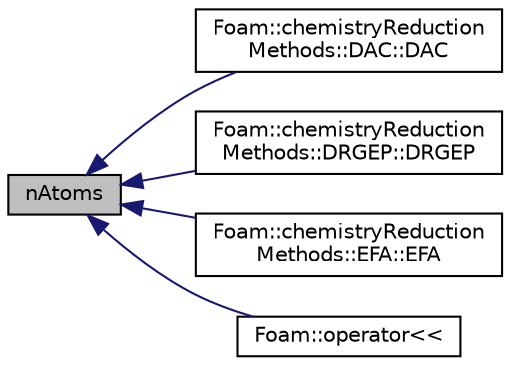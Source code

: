 digraph "nAtoms"
{
  bgcolor="transparent";
  edge [fontname="Helvetica",fontsize="10",labelfontname="Helvetica",labelfontsize="10"];
  node [fontname="Helvetica",fontsize="10",shape=record];
  rankdir="LR";
  Node15 [label="nAtoms",height=0.2,width=0.4,color="black", fillcolor="grey75", style="filled", fontcolor="black"];
  Node15 -> Node16 [dir="back",color="midnightblue",fontsize="10",style="solid",fontname="Helvetica"];
  Node16 [label="Foam::chemistryReduction\lMethods::DAC::DAC",height=0.2,width=0.4,color="black",URL="$a31073.html#a97e71408a55ea6177a0d4b36e0b05405",tooltip="Construct from components. "];
  Node15 -> Node17 [dir="back",color="midnightblue",fontsize="10",style="solid",fontname="Helvetica"];
  Node17 [label="Foam::chemistryReduction\lMethods::DRGEP::DRGEP",height=0.2,width=0.4,color="black",URL="$a31081.html#af0ce113c85563ece1b53a57091724708",tooltip="Construct from components. "];
  Node15 -> Node18 [dir="back",color="midnightblue",fontsize="10",style="solid",fontname="Helvetica"];
  Node18 [label="Foam::chemistryReduction\lMethods::EFA::EFA",height=0.2,width=0.4,color="black",URL="$a31093.html#afab540fcaad6c8df307e6e1bd8f63314",tooltip="Construct from components. "];
  Node15 -> Node19 [dir="back",color="midnightblue",fontsize="10",style="solid",fontname="Helvetica"];
  Node19 [label="Foam::operator\<\<",height=0.2,width=0.4,color="black",URL="$a21851.html#a8e57fc70fb6f544ae3885088964dc04e"];
}
